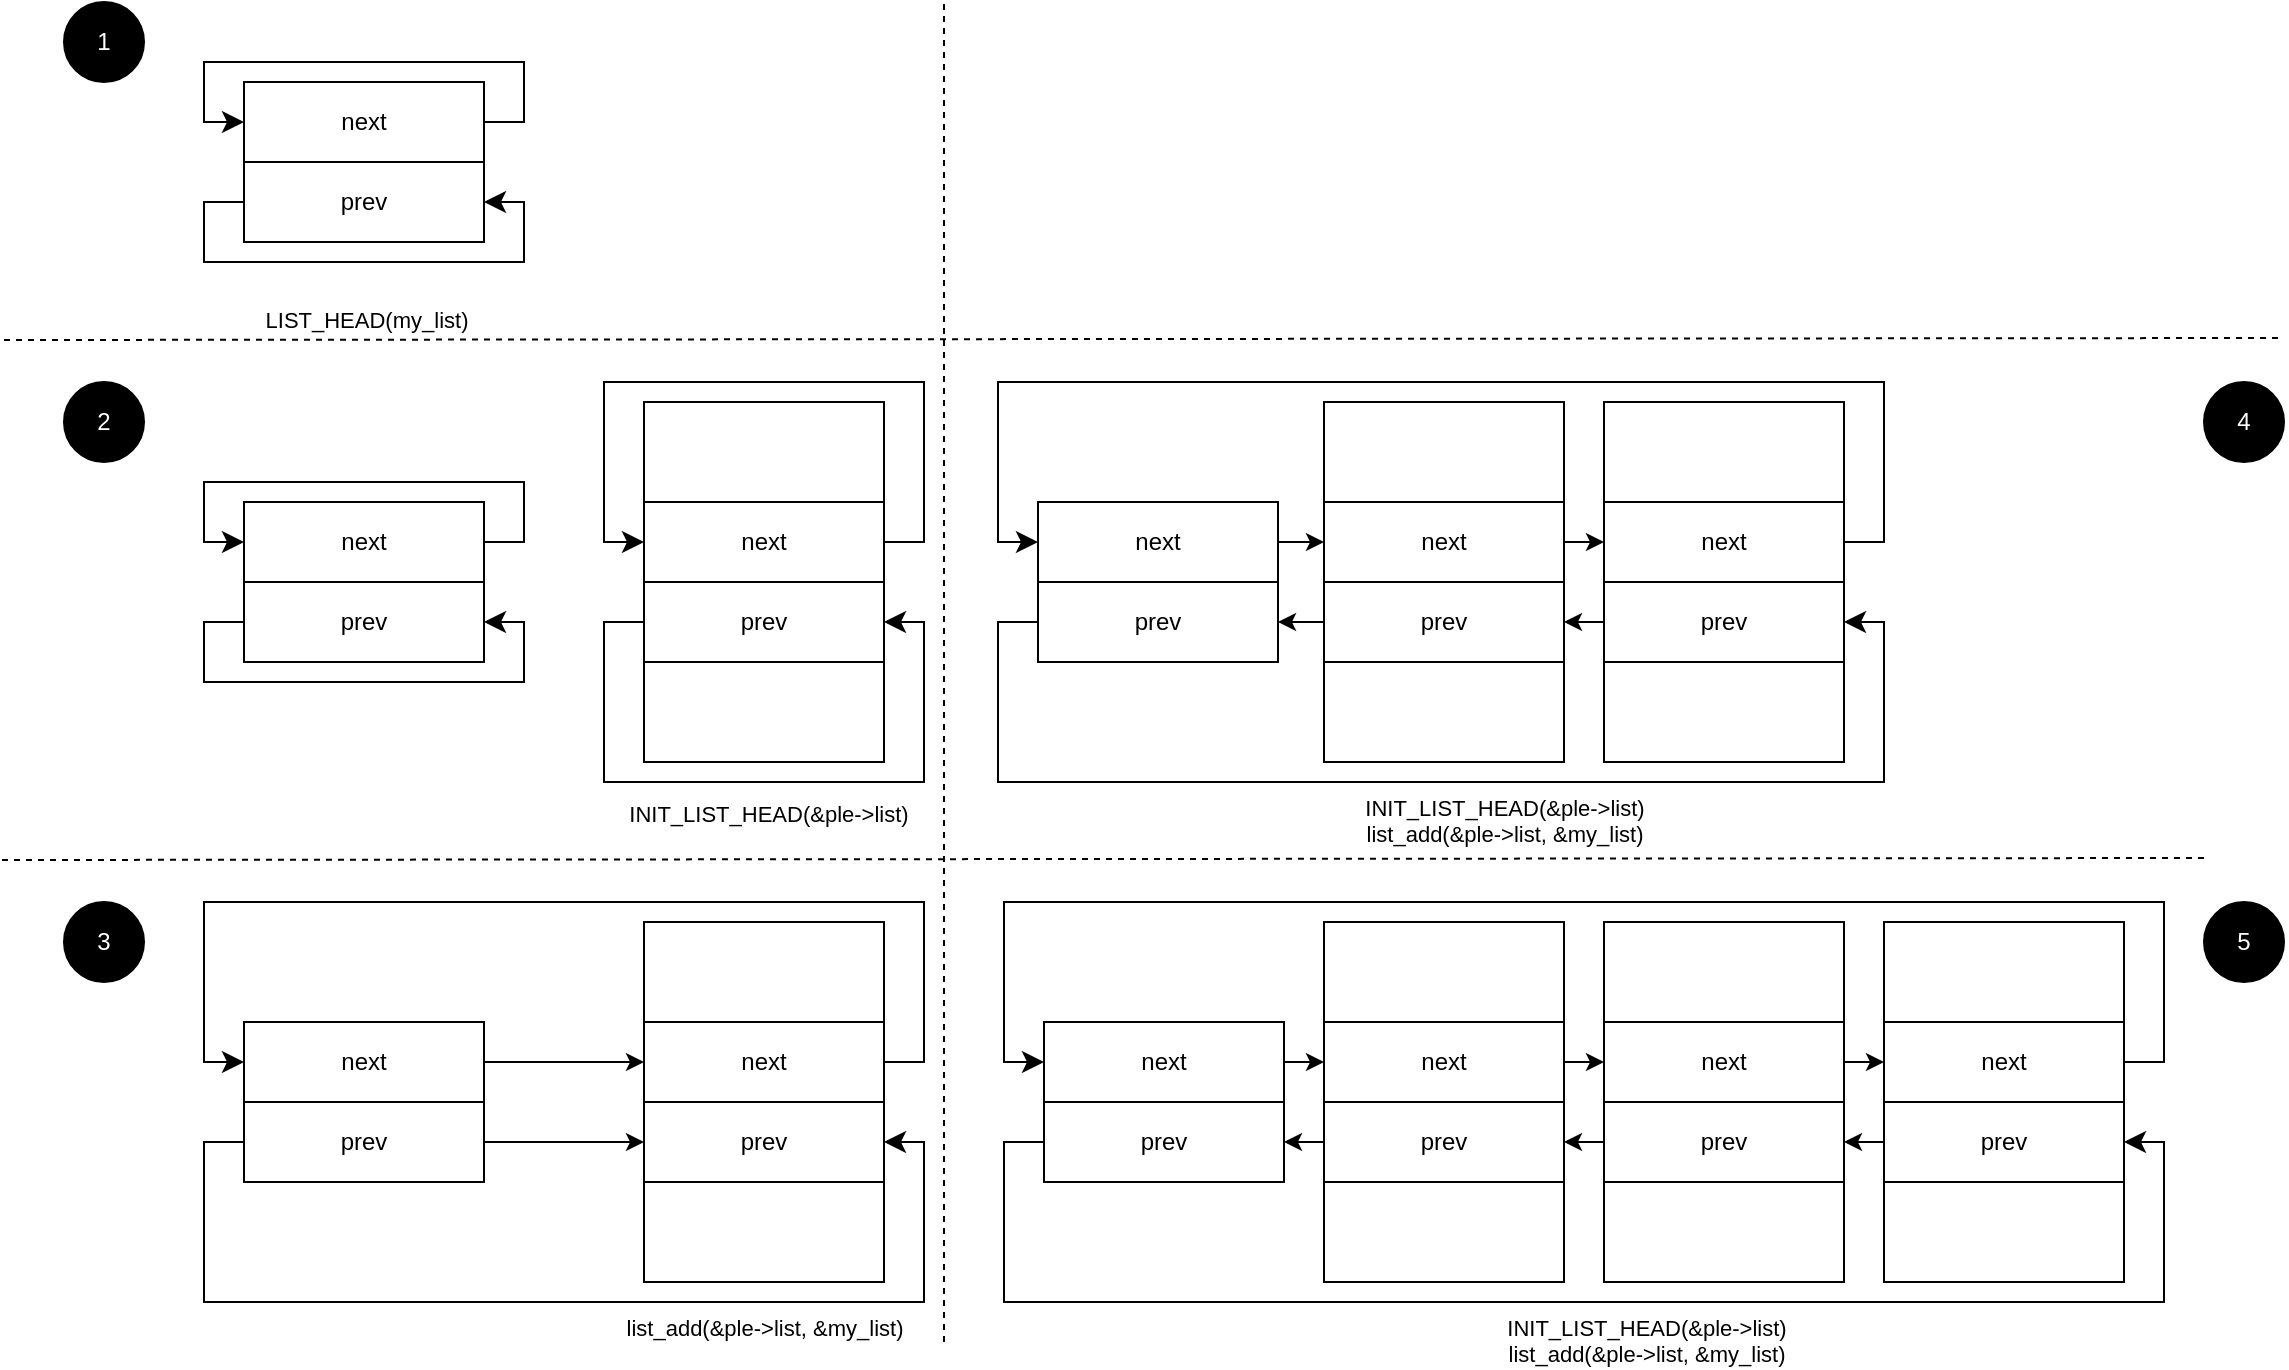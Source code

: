 <mxfile scale="1" border="0">
    <diagram id="Up8FQvu2DSV3XWbMQyph" name="Page-1">
        <mxGraphModel dx="693" dy="516" grid="1" gridSize="10" guides="1" tooltips="1" connect="1" arrows="1" fold="1" page="1" pageScale="1" pageWidth="1169" pageHeight="827" math="0" shadow="0">
            <root>
                <mxCell id="0"/>
                <mxCell id="1" parent="0"/>
                <mxCell id="7" value="next" style="rounded=0;whiteSpace=wrap;html=1;" parent="1" vertex="1">
                    <mxGeometry x="140" y="50" width="120" height="40" as="geometry"/>
                </mxCell>
                <mxCell id="8" value="prev" style="rounded=0;whiteSpace=wrap;html=1;" parent="1" vertex="1">
                    <mxGeometry x="140" y="90" width="120" height="40" as="geometry"/>
                </mxCell>
                <mxCell id="10" value="" style="edgeStyle=segmentEdgeStyle;endArrow=classic;html=1;curved=0;rounded=0;endSize=8;startSize=8;exitX=1;exitY=0.5;exitDx=0;exitDy=0;entryX=0;entryY=0.5;entryDx=0;entryDy=0;" parent="1" source="7" target="7" edge="1">
                    <mxGeometry width="50" height="50" relative="1" as="geometry">
                        <mxPoint x="309" y="149" as="sourcePoint"/>
                        <mxPoint x="359" y="99" as="targetPoint"/>
                        <Array as="points">
                            <mxPoint x="280" y="70"/>
                            <mxPoint x="280" y="40"/>
                            <mxPoint x="120" y="40"/>
                            <mxPoint x="120" y="70"/>
                        </Array>
                    </mxGeometry>
                </mxCell>
                <mxCell id="11" value="" style="edgeStyle=segmentEdgeStyle;endArrow=classic;html=1;curved=0;rounded=0;endSize=8;startSize=8;exitX=0;exitY=0.5;exitDx=0;exitDy=0;entryX=1;entryY=0.5;entryDx=0;entryDy=0;" parent="1" source="8" target="8" edge="1">
                    <mxGeometry width="50" height="50" relative="1" as="geometry">
                        <mxPoint x="169" y="199" as="sourcePoint"/>
                        <mxPoint x="289" y="89" as="targetPoint"/>
                        <Array as="points">
                            <mxPoint x="120" y="110"/>
                            <mxPoint x="120" y="140"/>
                            <mxPoint x="280" y="140"/>
                            <mxPoint x="280" y="110"/>
                        </Array>
                    </mxGeometry>
                </mxCell>
                <mxCell id="12" value="" style="endArrow=none;dashed=1;html=1;labelPosition=center;verticalLabelPosition=top;align=center;verticalAlign=bottom;" parent="1" edge="1">
                    <mxGeometry width="50" height="50" relative="1" as="geometry">
                        <mxPoint x="20" y="179" as="sourcePoint"/>
                        <mxPoint x="1160" y="178" as="targetPoint"/>
                    </mxGeometry>
                </mxCell>
                <mxCell id="13" value="LIST_HEAD(my_list)" style="edgeLabel;html=1;align=center;verticalAlign=bottom;resizable=0;points=[];labelPosition=center;verticalLabelPosition=top;" parent="12" vertex="1" connectable="0">
                    <mxGeometry relative="1" as="geometry">
                        <mxPoint x="-389" y="-1" as="offset"/>
                    </mxGeometry>
                </mxCell>
                <mxCell id="14" value="1" style="ellipse;whiteSpace=wrap;html=1;aspect=fixed;labelBackgroundColor=#000000;fontColor=#FFFFFF;fillColor=#000000;" parent="1" vertex="1">
                    <mxGeometry x="50" y="10" width="40" height="40" as="geometry"/>
                </mxCell>
                <mxCell id="15" value="next" style="rounded=0;whiteSpace=wrap;html=1;" parent="1" vertex="1">
                    <mxGeometry x="140" y="260" width="120" height="40" as="geometry"/>
                </mxCell>
                <mxCell id="16" value="prev" style="rounded=0;whiteSpace=wrap;html=1;" parent="1" vertex="1">
                    <mxGeometry x="140" y="300" width="120" height="40" as="geometry"/>
                </mxCell>
                <mxCell id="17" value="" style="edgeStyle=segmentEdgeStyle;endArrow=classic;html=1;curved=0;rounded=0;endSize=8;startSize=8;exitX=1;exitY=0.5;exitDx=0;exitDy=0;entryX=0;entryY=0.5;entryDx=0;entryDy=0;" parent="1" source="15" target="15" edge="1">
                    <mxGeometry width="50" height="50" relative="1" as="geometry">
                        <mxPoint x="309" y="360" as="sourcePoint"/>
                        <mxPoint x="359" y="310" as="targetPoint"/>
                        <Array as="points">
                            <mxPoint x="280" y="280"/>
                            <mxPoint x="280" y="250"/>
                            <mxPoint x="120" y="250"/>
                            <mxPoint x="120" y="280"/>
                        </Array>
                    </mxGeometry>
                </mxCell>
                <mxCell id="18" value="" style="edgeStyle=segmentEdgeStyle;endArrow=classic;html=1;curved=0;rounded=0;endSize=8;startSize=8;exitX=0;exitY=0.5;exitDx=0;exitDy=0;entryX=1;entryY=0.5;entryDx=0;entryDy=0;" parent="1" source="16" target="16" edge="1">
                    <mxGeometry width="50" height="50" relative="1" as="geometry">
                        <mxPoint x="169" y="410" as="sourcePoint"/>
                        <mxPoint x="289" y="300" as="targetPoint"/>
                        <Array as="points">
                            <mxPoint x="120" y="320"/>
                            <mxPoint x="120" y="350"/>
                            <mxPoint x="280" y="350"/>
                            <mxPoint x="280" y="320"/>
                        </Array>
                    </mxGeometry>
                </mxCell>
                <mxCell id="19" value="2" style="ellipse;whiteSpace=wrap;html=1;aspect=fixed;labelBackgroundColor=#000000;fontColor=#FFFFFF;fillColor=#000000;" parent="1" vertex="1">
                    <mxGeometry x="50" y="200" width="40" height="40" as="geometry"/>
                </mxCell>
                <mxCell id="20" value="next" style="rounded=0;whiteSpace=wrap;html=1;" parent="1" vertex="1">
                    <mxGeometry x="340" y="260" width="120" height="40" as="geometry"/>
                </mxCell>
                <mxCell id="21" value="prev" style="rounded=0;whiteSpace=wrap;html=1;" parent="1" vertex="1">
                    <mxGeometry x="340" y="300" width="120" height="40" as="geometry"/>
                </mxCell>
                <mxCell id="22" value="" style="edgeStyle=segmentEdgeStyle;endArrow=classic;html=1;curved=0;rounded=0;endSize=8;startSize=8;exitX=1;exitY=0.5;exitDx=0;exitDy=0;entryX=0;entryY=0.5;entryDx=0;entryDy=0;" parent="1" source="20" target="20" edge="1">
                    <mxGeometry width="50" height="50" relative="1" as="geometry">
                        <mxPoint x="509" y="359" as="sourcePoint"/>
                        <mxPoint x="559" y="309" as="targetPoint"/>
                        <Array as="points">
                            <mxPoint x="480" y="280"/>
                            <mxPoint x="480" y="200"/>
                            <mxPoint x="320" y="200"/>
                            <mxPoint x="320" y="280"/>
                        </Array>
                    </mxGeometry>
                </mxCell>
                <mxCell id="23" value="" style="edgeStyle=segmentEdgeStyle;endArrow=classic;html=1;curved=0;rounded=0;endSize=8;startSize=8;exitX=0;exitY=0.5;exitDx=0;exitDy=0;entryX=1;entryY=0.5;entryDx=0;entryDy=0;" parent="1" source="21" target="21" edge="1">
                    <mxGeometry width="50" height="50" relative="1" as="geometry">
                        <mxPoint x="369" y="409" as="sourcePoint"/>
                        <mxPoint x="489" y="299" as="targetPoint"/>
                        <Array as="points">
                            <mxPoint x="320" y="320"/>
                            <mxPoint x="320" y="400"/>
                            <mxPoint x="480" y="400"/>
                            <mxPoint x="480" y="320"/>
                        </Array>
                    </mxGeometry>
                </mxCell>
                <mxCell id="24" value="" style="rounded=0;whiteSpace=wrap;html=1;labelBackgroundColor=#000000;fontColor=#FFFFFF;fillColor=#FFFFFF;" parent="1" vertex="1">
                    <mxGeometry x="340" y="210" width="120" height="50" as="geometry"/>
                </mxCell>
                <mxCell id="25" value="" style="rounded=0;whiteSpace=wrap;html=1;labelBackgroundColor=#000000;fontColor=#FFFFFF;fillColor=#FFFFFF;" parent="1" vertex="1">
                    <mxGeometry x="340" y="340" width="120" height="50" as="geometry"/>
                </mxCell>
                <mxCell id="26" value="" style="endArrow=none;dashed=1;html=1;labelPosition=center;verticalLabelPosition=top;align=center;verticalAlign=bottom;" parent="1" edge="1">
                    <mxGeometry width="50" height="50" relative="1" as="geometry">
                        <mxPoint x="19" y="439" as="sourcePoint"/>
                        <mxPoint x="1120" y="438" as="targetPoint"/>
                    </mxGeometry>
                </mxCell>
                <mxCell id="29" value="&lt;font color=&quot;#000000&quot;&gt;INIT_LIST_HEAD(&amp;amp;ple-&amp;gt;list)&lt;/font&gt;" style="edgeLabel;html=1;align=center;verticalAlign=bottom;resizable=0;points=[];fontColor=#FFFFFF;labelPosition=center;verticalLabelPosition=top;" parent="26" vertex="1" connectable="0">
                    <mxGeometry relative="1" as="geometry">
                        <mxPoint x="-168" y="-14" as="offset"/>
                    </mxGeometry>
                </mxCell>
                <mxCell id="30" value="" style="endArrow=none;dashed=1;html=1;fontColor=#000000;" parent="1" edge="1">
                    <mxGeometry width="50" height="50" relative="1" as="geometry">
                        <mxPoint x="490" y="680" as="sourcePoint"/>
                        <mxPoint x="490" y="10" as="targetPoint"/>
                    </mxGeometry>
                </mxCell>
                <mxCell id="55" style="edgeStyle=none;html=1;exitX=1;exitY=0.5;exitDx=0;exitDy=0;entryX=0;entryY=0.5;entryDx=0;entryDy=0;fontColor=#000000;" parent="1" source="31" target="36" edge="1">
                    <mxGeometry relative="1" as="geometry"/>
                </mxCell>
                <mxCell id="31" value="next" style="rounded=0;whiteSpace=wrap;html=1;" parent="1" vertex="1">
                    <mxGeometry x="140" y="520" width="120" height="40" as="geometry"/>
                </mxCell>
                <mxCell id="56" style="edgeStyle=none;html=1;exitX=1;exitY=0.5;exitDx=0;exitDy=0;entryX=0;entryY=0.5;entryDx=0;entryDy=0;fontColor=#000000;" parent="1" source="32" target="37" edge="1">
                    <mxGeometry relative="1" as="geometry"/>
                </mxCell>
                <mxCell id="32" value="prev" style="rounded=0;whiteSpace=wrap;html=1;" parent="1" vertex="1">
                    <mxGeometry x="140" y="560" width="120" height="40" as="geometry"/>
                </mxCell>
                <mxCell id="35" value="3" style="ellipse;whiteSpace=wrap;html=1;aspect=fixed;labelBackgroundColor=#000000;fontColor=#FFFFFF;fillColor=#000000;" parent="1" vertex="1">
                    <mxGeometry x="50" y="460" width="40" height="40" as="geometry"/>
                </mxCell>
                <mxCell id="36" value="next" style="rounded=0;whiteSpace=wrap;html=1;" parent="1" vertex="1">
                    <mxGeometry x="340" y="520" width="120" height="40" as="geometry"/>
                </mxCell>
                <mxCell id="37" value="prev" style="rounded=0;whiteSpace=wrap;html=1;" parent="1" vertex="1">
                    <mxGeometry x="340" y="560" width="120" height="40" as="geometry"/>
                </mxCell>
                <mxCell id="38" value="" style="edgeStyle=segmentEdgeStyle;endArrow=classic;html=1;curved=0;rounded=0;endSize=8;startSize=8;entryX=0;entryY=0.5;entryDx=0;entryDy=0;exitX=1;exitY=0.5;exitDx=0;exitDy=0;" parent="1" source="36" target="31" edge="1">
                    <mxGeometry width="50" height="50" relative="1" as="geometry">
                        <mxPoint x="460" y="537" as="sourcePoint"/>
                        <mxPoint x="120" y="540" as="targetPoint"/>
                        <Array as="points">
                            <mxPoint x="480" y="540"/>
                            <mxPoint x="480" y="460"/>
                            <mxPoint x="120" y="460"/>
                            <mxPoint x="120" y="540"/>
                        </Array>
                    </mxGeometry>
                </mxCell>
                <mxCell id="39" value="" style="edgeStyle=segmentEdgeStyle;endArrow=classic;html=1;curved=0;rounded=0;endSize=8;startSize=8;entryX=1;entryY=0.5;entryDx=0;entryDy=0;exitX=0;exitY=0.5;exitDx=0;exitDy=0;" parent="1" source="32" target="37" edge="1">
                    <mxGeometry width="50" height="50" relative="1" as="geometry">
                        <mxPoint x="140" y="577" as="sourcePoint"/>
                        <mxPoint x="487" y="557" as="targetPoint"/>
                        <Array as="points">
                            <mxPoint x="140" y="580"/>
                            <mxPoint x="120" y="580"/>
                            <mxPoint x="120" y="660"/>
                            <mxPoint x="480" y="660"/>
                            <mxPoint x="480" y="580"/>
                        </Array>
                    </mxGeometry>
                </mxCell>
                <mxCell id="43" value="list_add(&amp;amp;ple-&amp;gt;list, &amp;amp;my_list)" style="edgeLabel;html=1;align=center;verticalAlign=top;resizable=0;points=[];fontColor=#000000;labelPosition=center;verticalLabelPosition=bottom;" parent="39" vertex="1" connectable="0">
                    <mxGeometry relative="1" as="geometry">
                        <mxPoint x="100" as="offset"/>
                    </mxGeometry>
                </mxCell>
                <mxCell id="40" value="" style="rounded=0;whiteSpace=wrap;html=1;labelBackgroundColor=#000000;fontColor=#FFFFFF;fillColor=#FFFFFF;" parent="1" vertex="1">
                    <mxGeometry x="340" y="470" width="120" height="50" as="geometry"/>
                </mxCell>
                <mxCell id="41" value="" style="rounded=0;whiteSpace=wrap;html=1;labelBackgroundColor=#000000;fontColor=#FFFFFF;fillColor=#FFFFFF;" parent="1" vertex="1">
                    <mxGeometry x="340" y="600" width="120" height="50" as="geometry"/>
                </mxCell>
                <mxCell id="57" style="edgeStyle=none;html=1;exitX=1;exitY=0.5;exitDx=0;exitDy=0;entryX=0;entryY=0.5;entryDx=0;entryDy=0;fontColor=#000000;" parent="1" source="58" target="62" edge="1">
                    <mxGeometry relative="1" as="geometry"/>
                </mxCell>
                <mxCell id="58" value="next" style="rounded=0;whiteSpace=wrap;html=1;" parent="1" vertex="1">
                    <mxGeometry x="537" y="260" width="120" height="40" as="geometry"/>
                </mxCell>
                <mxCell id="60" value="prev" style="rounded=0;whiteSpace=wrap;html=1;" parent="1" vertex="1">
                    <mxGeometry x="537" y="300" width="120" height="40" as="geometry"/>
                </mxCell>
                <mxCell id="61" value="4" style="ellipse;whiteSpace=wrap;html=1;aspect=fixed;labelBackgroundColor=#000000;fontColor=#FFFFFF;fillColor=#000000;" parent="1" vertex="1">
                    <mxGeometry x="1120" y="200" width="40" height="40" as="geometry"/>
                </mxCell>
                <mxCell id="99" style="edgeStyle=none;html=1;exitX=1;exitY=0.5;exitDx=0;exitDy=0;entryX=0;entryY=0.5;entryDx=0;entryDy=0;fontColor=#000000;" parent="1" source="62" target="69" edge="1">
                    <mxGeometry relative="1" as="geometry"/>
                </mxCell>
                <mxCell id="62" value="next" style="rounded=0;whiteSpace=wrap;html=1;" parent="1" vertex="1">
                    <mxGeometry x="680" y="260" width="120" height="40" as="geometry"/>
                </mxCell>
                <mxCell id="98" style="edgeStyle=none;html=1;exitX=0;exitY=0.5;exitDx=0;exitDy=0;entryX=1;entryY=0.5;entryDx=0;entryDy=0;fontColor=#000000;" parent="1" source="63" target="60" edge="1">
                    <mxGeometry relative="1" as="geometry"/>
                </mxCell>
                <mxCell id="63" value="prev" style="rounded=0;whiteSpace=wrap;html=1;" parent="1" vertex="1">
                    <mxGeometry x="680" y="300" width="120" height="40" as="geometry"/>
                </mxCell>
                <mxCell id="64" value="" style="edgeStyle=segmentEdgeStyle;endArrow=classic;html=1;curved=0;rounded=0;endSize=8;startSize=8;entryX=0;entryY=0.5;entryDx=0;entryDy=0;exitX=1;exitY=0.5;exitDx=0;exitDy=0;" parent="1" source="69" target="58" edge="1">
                    <mxGeometry width="50" height="50" relative="1" as="geometry">
                        <mxPoint x="957" y="280" as="sourcePoint"/>
                        <mxPoint x="513" y="279" as="targetPoint"/>
                        <Array as="points">
                            <mxPoint x="960" y="280"/>
                            <mxPoint x="960" y="200"/>
                            <mxPoint x="517" y="200"/>
                            <mxPoint x="517" y="280"/>
                        </Array>
                    </mxGeometry>
                </mxCell>
                <mxCell id="65" value="" style="edgeStyle=segmentEdgeStyle;endArrow=classic;html=1;curved=0;rounded=0;endSize=8;startSize=8;exitX=0;exitY=0.5;exitDx=0;exitDy=0;entryX=1;entryY=0.5;entryDx=0;entryDy=0;" parent="1" source="60" target="70" edge="1">
                    <mxGeometry width="50" height="50" relative="1" as="geometry">
                        <mxPoint x="533" y="316" as="sourcePoint"/>
                        <mxPoint x="957" y="320" as="targetPoint"/>
                        <Array as="points">
                            <mxPoint x="517" y="320"/>
                            <mxPoint x="517" y="400"/>
                            <mxPoint x="960" y="400"/>
                            <mxPoint x="960" y="320"/>
                        </Array>
                    </mxGeometry>
                </mxCell>
                <mxCell id="66" value="INIT_LIST_HEAD(&amp;amp;ple-&amp;gt;list)&lt;br&gt;list_add(&amp;amp;ple-&amp;gt;list, &amp;amp;my_list)" style="edgeLabel;html=1;align=center;verticalAlign=top;resizable=0;points=[];fontColor=#000000;labelPosition=center;verticalLabelPosition=bottom;" parent="65" vertex="1" connectable="0">
                    <mxGeometry relative="1" as="geometry">
                        <mxPoint x="31" as="offset"/>
                    </mxGeometry>
                </mxCell>
                <mxCell id="67" value="" style="rounded=0;whiteSpace=wrap;html=1;labelBackgroundColor=#000000;fontColor=#FFFFFF;fillColor=#FFFFFF;" parent="1" vertex="1">
                    <mxGeometry x="680" y="210" width="120" height="50" as="geometry"/>
                </mxCell>
                <mxCell id="68" value="" style="rounded=0;whiteSpace=wrap;html=1;labelBackgroundColor=#000000;fontColor=#FFFFFF;fillColor=#FFFFFF;" parent="1" vertex="1">
                    <mxGeometry x="680" y="340" width="120" height="50" as="geometry"/>
                </mxCell>
                <mxCell id="69" value="next" style="rounded=0;whiteSpace=wrap;html=1;" parent="1" vertex="1">
                    <mxGeometry x="820" y="260" width="120" height="40" as="geometry"/>
                </mxCell>
                <mxCell id="100" style="edgeStyle=none;html=1;exitX=0;exitY=0.5;exitDx=0;exitDy=0;entryX=1;entryY=0.5;entryDx=0;entryDy=0;fontColor=#000000;" parent="1" source="70" target="63" edge="1">
                    <mxGeometry relative="1" as="geometry"/>
                </mxCell>
                <mxCell id="70" value="prev" style="rounded=0;whiteSpace=wrap;html=1;" parent="1" vertex="1">
                    <mxGeometry x="820" y="300" width="120" height="40" as="geometry"/>
                </mxCell>
                <mxCell id="71" value="" style="rounded=0;whiteSpace=wrap;html=1;labelBackgroundColor=#000000;fontColor=#FFFFFF;fillColor=#FFFFFF;" parent="1" vertex="1">
                    <mxGeometry x="820" y="210" width="120" height="50" as="geometry"/>
                </mxCell>
                <mxCell id="72" value="" style="rounded=0;whiteSpace=wrap;html=1;labelBackgroundColor=#000000;fontColor=#FFFFFF;fillColor=#FFFFFF;" parent="1" vertex="1">
                    <mxGeometry x="820" y="340" width="120" height="50" as="geometry"/>
                </mxCell>
                <mxCell id="118" style="edgeStyle=none;html=1;exitX=1;exitY=0.5;exitDx=0;exitDy=0;entryX=0;entryY=0.5;entryDx=0;entryDy=0;fontColor=#000000;" parent="1" source="119" target="123" edge="1">
                    <mxGeometry relative="1" as="geometry"/>
                </mxCell>
                <mxCell id="119" value="next" style="rounded=0;whiteSpace=wrap;html=1;" parent="1" vertex="1">
                    <mxGeometry x="540" y="520" width="120" height="40" as="geometry"/>
                </mxCell>
                <mxCell id="120" value="prev" style="rounded=0;whiteSpace=wrap;html=1;" parent="1" vertex="1">
                    <mxGeometry x="540" y="560" width="120" height="40" as="geometry"/>
                </mxCell>
                <mxCell id="121" value="5" style="ellipse;whiteSpace=wrap;html=1;aspect=fixed;labelBackgroundColor=#000000;fontColor=#FFFFFF;fillColor=#000000;" parent="1" vertex="1">
                    <mxGeometry x="1120" y="460" width="40" height="40" as="geometry"/>
                </mxCell>
                <mxCell id="122" style="edgeStyle=none;html=1;exitX=1;exitY=0.5;exitDx=0;exitDy=0;entryX=0;entryY=0.5;entryDx=0;entryDy=0;fontColor=#000000;" parent="1" source="123" target="131" edge="1">
                    <mxGeometry relative="1" as="geometry"/>
                </mxCell>
                <mxCell id="123" value="next" style="rounded=0;whiteSpace=wrap;html=1;" parent="1" vertex="1">
                    <mxGeometry x="680" y="520" width="120" height="40" as="geometry"/>
                </mxCell>
                <mxCell id="124" style="edgeStyle=none;html=1;exitX=0;exitY=0.5;exitDx=0;exitDy=0;entryX=1;entryY=0.5;entryDx=0;entryDy=0;fontColor=#000000;" parent="1" source="125" target="120" edge="1">
                    <mxGeometry relative="1" as="geometry"/>
                </mxCell>
                <mxCell id="125" value="prev" style="rounded=0;whiteSpace=wrap;html=1;" parent="1" vertex="1">
                    <mxGeometry x="680" y="560" width="120" height="40" as="geometry"/>
                </mxCell>
                <mxCell id="126" value="" style="edgeStyle=segmentEdgeStyle;endArrow=classic;html=1;curved=0;rounded=0;endSize=8;startSize=8;entryX=0;entryY=0.5;entryDx=0;entryDy=0;exitX=1;exitY=0.5;exitDx=0;exitDy=0;" parent="1" source="138" target="119" edge="1">
                    <mxGeometry width="50" height="50" relative="1" as="geometry">
                        <mxPoint x="960" y="540" as="sourcePoint"/>
                        <mxPoint x="516" y="539" as="targetPoint"/>
                        <Array as="points">
                            <mxPoint x="1100" y="540"/>
                            <mxPoint x="1100" y="460"/>
                            <mxPoint x="520" y="460"/>
                            <mxPoint x="520" y="540"/>
                        </Array>
                    </mxGeometry>
                </mxCell>
                <mxCell id="127" value="" style="edgeStyle=segmentEdgeStyle;endArrow=classic;html=1;curved=0;rounded=0;endSize=8;startSize=8;exitX=0;exitY=0.5;exitDx=0;exitDy=0;entryX=1;entryY=0.5;entryDx=0;entryDy=0;" parent="1" source="120" target="139" edge="1">
                    <mxGeometry width="50" height="50" relative="1" as="geometry">
                        <mxPoint x="536" y="576" as="sourcePoint"/>
                        <mxPoint x="960" y="580" as="targetPoint"/>
                        <Array as="points">
                            <mxPoint x="520" y="580"/>
                            <mxPoint x="520" y="660"/>
                            <mxPoint x="1100" y="660"/>
                            <mxPoint x="1100" y="580"/>
                        </Array>
                    </mxGeometry>
                </mxCell>
                <mxCell id="128" value="INIT_LIST_HEAD(&amp;amp;ple-&amp;gt;list)&lt;br&gt;list_add(&amp;amp;ple-&amp;gt;list, &amp;amp;my_list)" style="edgeLabel;html=1;align=center;verticalAlign=top;resizable=0;points=[];fontColor=#000000;labelPosition=center;verticalLabelPosition=bottom;" parent="127" vertex="1" connectable="0">
                    <mxGeometry relative="1" as="geometry">
                        <mxPoint x="31" as="offset"/>
                    </mxGeometry>
                </mxCell>
                <mxCell id="129" value="" style="rounded=0;whiteSpace=wrap;html=1;labelBackgroundColor=#000000;fontColor=#FFFFFF;fillColor=#FFFFFF;" parent="1" vertex="1">
                    <mxGeometry x="680" y="470" width="120" height="50" as="geometry"/>
                </mxCell>
                <mxCell id="130" value="" style="rounded=0;whiteSpace=wrap;html=1;labelBackgroundColor=#000000;fontColor=#FFFFFF;fillColor=#FFFFFF;" parent="1" vertex="1">
                    <mxGeometry x="680" y="600" width="120" height="50" as="geometry"/>
                </mxCell>
                <mxCell id="142" style="edgeStyle=none;html=1;exitX=1;exitY=0.5;exitDx=0;exitDy=0;entryX=0;entryY=0.5;entryDx=0;entryDy=0;fontColor=#000000;" parent="1" source="131" target="138" edge="1">
                    <mxGeometry relative="1" as="geometry"/>
                </mxCell>
                <mxCell id="131" value="next" style="rounded=0;whiteSpace=wrap;html=1;" parent="1" vertex="1">
                    <mxGeometry x="820" y="520" width="120" height="40" as="geometry"/>
                </mxCell>
                <mxCell id="132" style="edgeStyle=none;html=1;exitX=0;exitY=0.5;exitDx=0;exitDy=0;entryX=1;entryY=0.5;entryDx=0;entryDy=0;fontColor=#000000;" parent="1" source="133" target="125" edge="1">
                    <mxGeometry relative="1" as="geometry"/>
                </mxCell>
                <mxCell id="133" value="prev" style="rounded=0;whiteSpace=wrap;html=1;" parent="1" vertex="1">
                    <mxGeometry x="820" y="560" width="120" height="40" as="geometry"/>
                </mxCell>
                <mxCell id="134" value="" style="rounded=0;whiteSpace=wrap;html=1;labelBackgroundColor=#000000;fontColor=#FFFFFF;fillColor=#FFFFFF;" parent="1" vertex="1">
                    <mxGeometry x="820" y="470" width="120" height="50" as="geometry"/>
                </mxCell>
                <mxCell id="135" value="" style="rounded=0;whiteSpace=wrap;html=1;labelBackgroundColor=#000000;fontColor=#FFFFFF;fillColor=#FFFFFF;" parent="1" vertex="1">
                    <mxGeometry x="820" y="600" width="120" height="50" as="geometry"/>
                </mxCell>
                <mxCell id="138" value="next" style="rounded=0;whiteSpace=wrap;html=1;" parent="1" vertex="1">
                    <mxGeometry x="960" y="520" width="120" height="40" as="geometry"/>
                </mxCell>
                <mxCell id="143" style="edgeStyle=none;html=1;exitX=0;exitY=0.5;exitDx=0;exitDy=0;entryX=1;entryY=0.5;entryDx=0;entryDy=0;fontColor=#000000;" parent="1" source="139" target="133" edge="1">
                    <mxGeometry relative="1" as="geometry"/>
                </mxCell>
                <mxCell id="139" value="prev" style="rounded=0;whiteSpace=wrap;html=1;" parent="1" vertex="1">
                    <mxGeometry x="960" y="560" width="120" height="40" as="geometry"/>
                </mxCell>
                <mxCell id="140" value="" style="rounded=0;whiteSpace=wrap;html=1;labelBackgroundColor=#000000;fontColor=#FFFFFF;fillColor=#FFFFFF;" parent="1" vertex="1">
                    <mxGeometry x="960" y="470" width="120" height="50" as="geometry"/>
                </mxCell>
                <mxCell id="141" value="" style="rounded=0;whiteSpace=wrap;html=1;labelBackgroundColor=#000000;fontColor=#FFFFFF;fillColor=#FFFFFF;" parent="1" vertex="1">
                    <mxGeometry x="960" y="600" width="120" height="50" as="geometry"/>
                </mxCell>
            </root>
        </mxGraphModel>
    </diagram>
</mxfile>